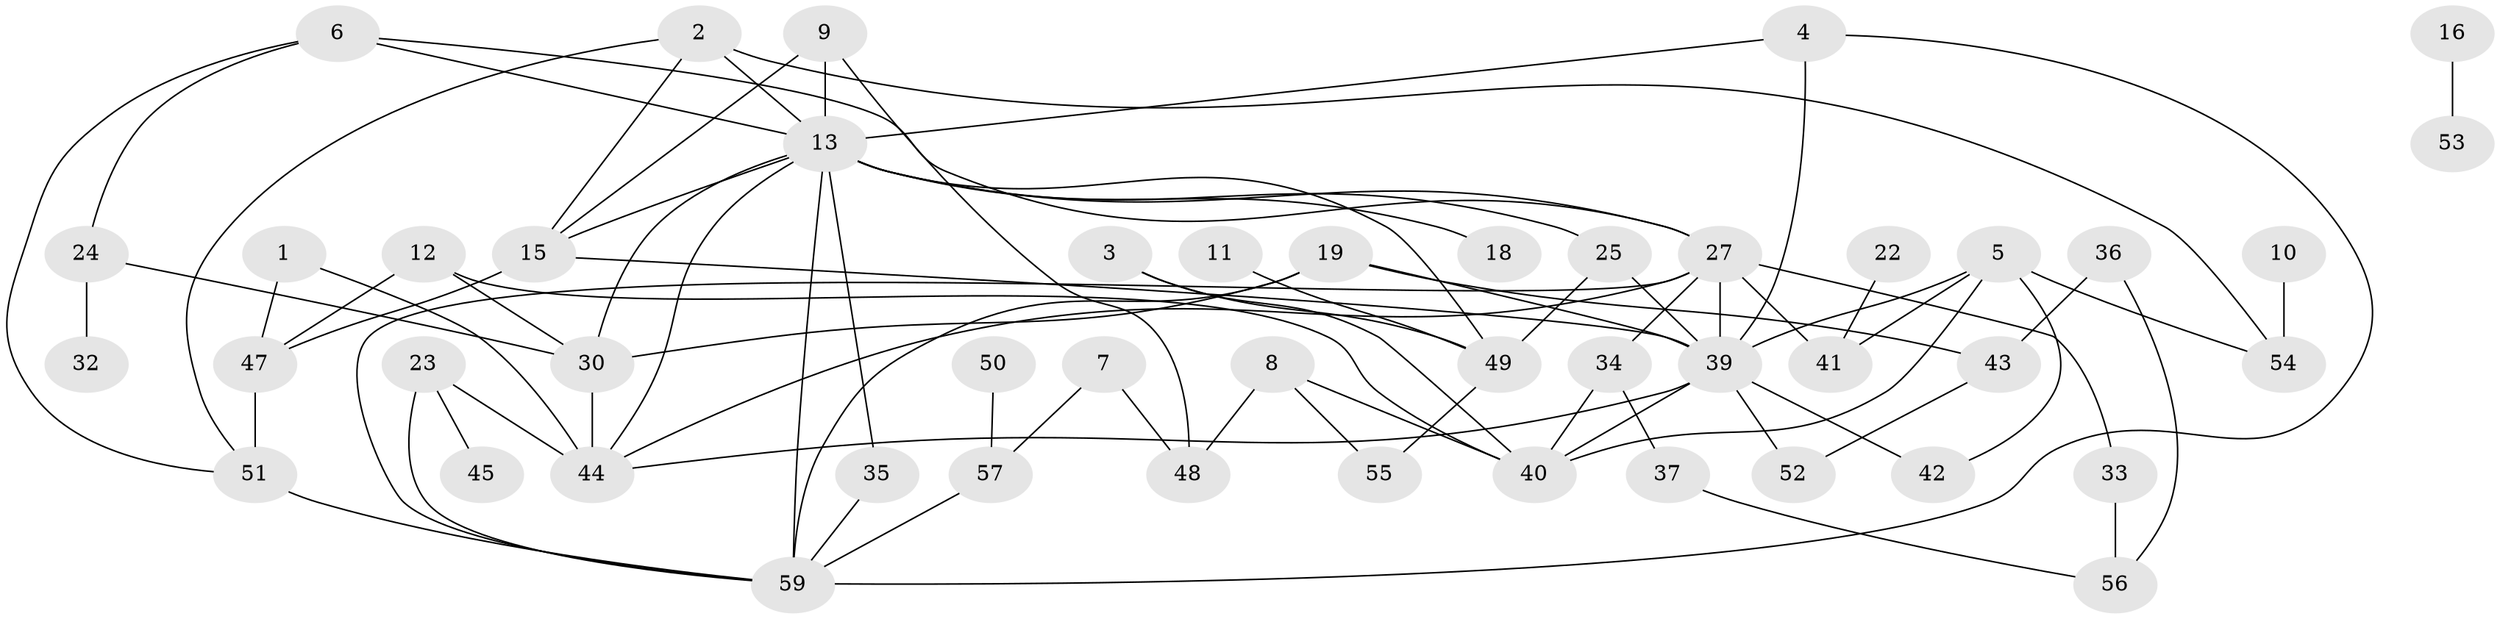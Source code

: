 // original degree distribution, {1: 0.17094017094017094, 2: 0.2564102564102564, 5: 0.05128205128205128, 8: 0.017094017094017096, 3: 0.2222222222222222, 4: 0.1794871794871795, 6: 0.017094017094017096, 0: 0.08547008547008547}
// Generated by graph-tools (version 1.1) at 2025/00/03/09/25 03:00:46]
// undirected, 48 vertices, 81 edges
graph export_dot {
graph [start="1"]
  node [color=gray90,style=filled];
  1;
  2;
  3;
  4;
  5;
  6;
  7;
  8;
  9;
  10;
  11;
  12;
  13;
  15;
  16;
  18;
  19;
  22;
  23;
  24;
  25;
  27;
  30;
  32;
  33;
  34;
  35;
  36;
  37;
  39;
  40;
  41;
  42;
  43;
  44;
  45;
  47;
  48;
  49;
  50;
  51;
  52;
  53;
  54;
  55;
  56;
  57;
  59;
  1 -- 44 [weight=1.0];
  1 -- 47 [weight=1.0];
  2 -- 13 [weight=1.0];
  2 -- 15 [weight=1.0];
  2 -- 51 [weight=1.0];
  2 -- 54 [weight=1.0];
  3 -- 40 [weight=1.0];
  3 -- 49 [weight=1.0];
  4 -- 13 [weight=1.0];
  4 -- 39 [weight=1.0];
  4 -- 59 [weight=1.0];
  5 -- 39 [weight=1.0];
  5 -- 40 [weight=1.0];
  5 -- 41 [weight=1.0];
  5 -- 42 [weight=1.0];
  5 -- 54 [weight=1.0];
  6 -- 13 [weight=1.0];
  6 -- 24 [weight=1.0];
  6 -- 27 [weight=1.0];
  6 -- 51 [weight=1.0];
  7 -- 48 [weight=1.0];
  7 -- 57 [weight=1.0];
  8 -- 40 [weight=1.0];
  8 -- 48 [weight=1.0];
  8 -- 55 [weight=1.0];
  9 -- 13 [weight=1.0];
  9 -- 15 [weight=1.0];
  9 -- 48 [weight=1.0];
  10 -- 54 [weight=1.0];
  11 -- 49 [weight=1.0];
  12 -- 30 [weight=1.0];
  12 -- 40 [weight=1.0];
  12 -- 47 [weight=1.0];
  13 -- 15 [weight=1.0];
  13 -- 18 [weight=1.0];
  13 -- 25 [weight=1.0];
  13 -- 27 [weight=1.0];
  13 -- 30 [weight=1.0];
  13 -- 35 [weight=1.0];
  13 -- 44 [weight=1.0];
  13 -- 49 [weight=2.0];
  13 -- 59 [weight=1.0];
  15 -- 39 [weight=1.0];
  15 -- 47 [weight=1.0];
  16 -- 53 [weight=1.0];
  19 -- 30 [weight=1.0];
  19 -- 39 [weight=1.0];
  19 -- 43 [weight=1.0];
  19 -- 59 [weight=1.0];
  22 -- 41 [weight=1.0];
  23 -- 44 [weight=2.0];
  23 -- 45 [weight=1.0];
  23 -- 59 [weight=1.0];
  24 -- 30 [weight=1.0];
  24 -- 32 [weight=1.0];
  25 -- 39 [weight=1.0];
  25 -- 49 [weight=1.0];
  27 -- 33 [weight=1.0];
  27 -- 34 [weight=1.0];
  27 -- 39 [weight=1.0];
  27 -- 41 [weight=2.0];
  27 -- 44 [weight=1.0];
  27 -- 59 [weight=1.0];
  30 -- 44 [weight=2.0];
  33 -- 56 [weight=1.0];
  34 -- 37 [weight=1.0];
  34 -- 40 [weight=1.0];
  35 -- 59 [weight=1.0];
  36 -- 43 [weight=1.0];
  36 -- 56 [weight=1.0];
  37 -- 56 [weight=1.0];
  39 -- 40 [weight=1.0];
  39 -- 42 [weight=1.0];
  39 -- 44 [weight=1.0];
  39 -- 52 [weight=1.0];
  43 -- 52 [weight=1.0];
  47 -- 51 [weight=3.0];
  49 -- 55 [weight=1.0];
  50 -- 57 [weight=1.0];
  51 -- 59 [weight=1.0];
  57 -- 59 [weight=2.0];
}
